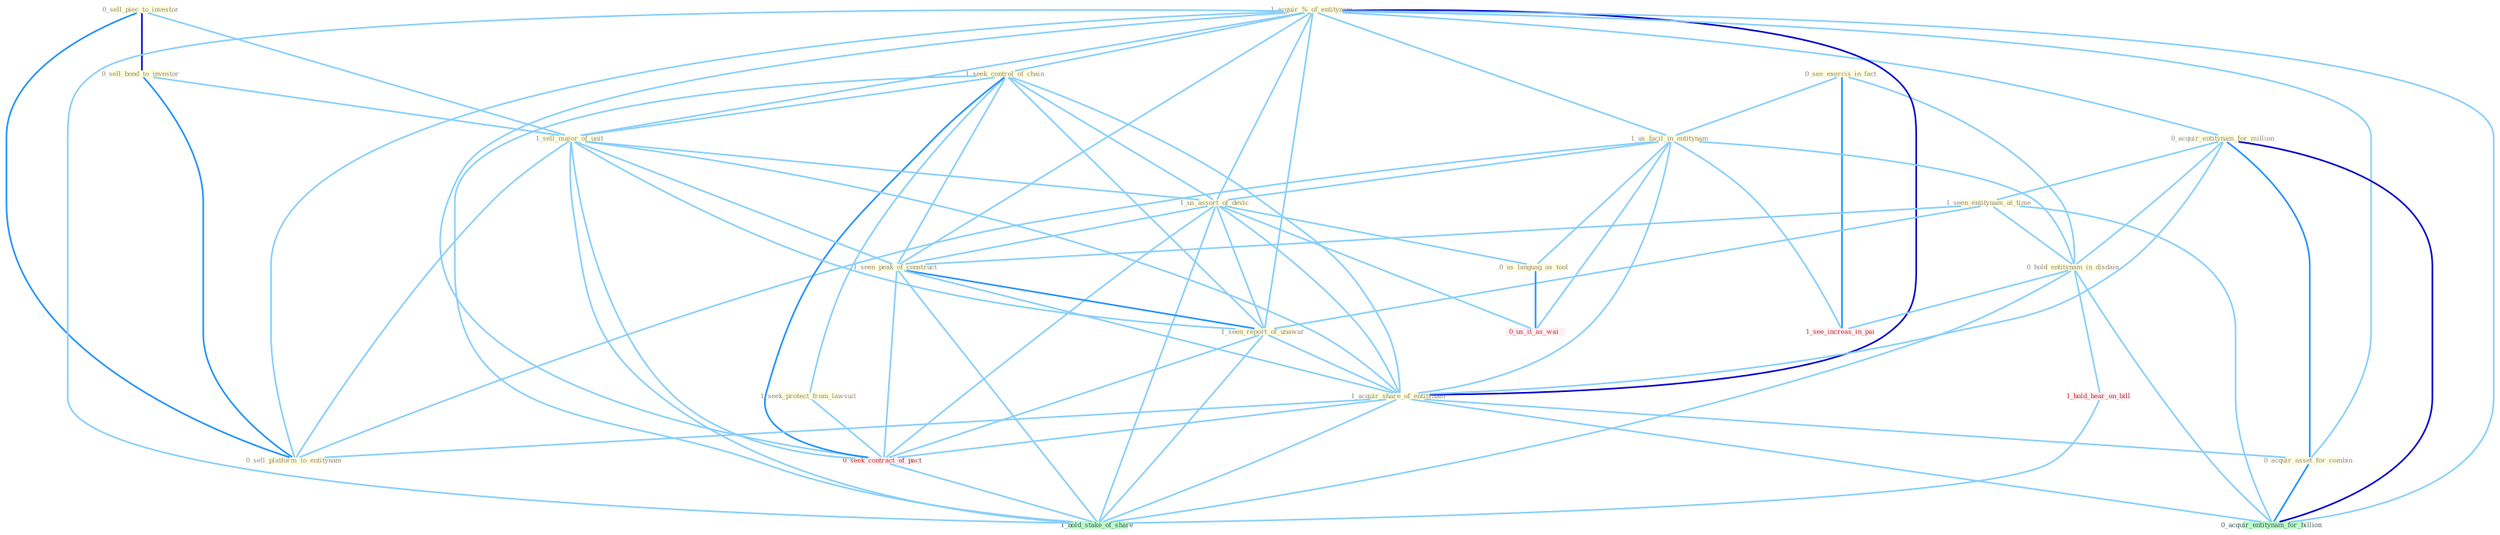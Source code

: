 Graph G{ 
    node
    [shape=polygon,style=filled,width=.5,height=.06,color="#BDFCC9",fixedsize=true,fontsize=4,
    fontcolor="#2f4f4f"];
    {node
    [color="#ffffe0", fontcolor="#8b7d6b"] "0_sell_piec_to_investor " "0_see_exercis_in_fact " "1_acquir_%_of_entitynam " "0_sell_bond_to_investor " "1_us_facil_in_entitynam " "0_acquir_entitynam_for_million " "1_seek_control_of_chain " "1_sell_major_of_unit " "1_us_assort_of_devic " "1_seek_protect_from_lawsuit " "1_seen_entitynam_at_time " "0_us_languag_as_tool " "1_seen_peak_of_construct " "0_hold_entitynam_in_disdain " "1_seen_report_of_unawar " "1_acquir_share_of_entitynam " "0_acquir_asset_for_combin " "0_sell_platform_to_entitynam "}
{node [color="#fff0f5", fontcolor="#b22222"] "0_seek_contract_of_pact " "0_us_it_as_wai " "1_see_increas_in_pai " "1_hold_hear_on_bill "}
edge [color="#B0E2FF"];

	"0_sell_piec_to_investor " -- "0_sell_bond_to_investor " [w="3", color="#0000cd" , len=0.6];
	"0_sell_piec_to_investor " -- "1_sell_major_of_unit " [w="1", color="#87cefa" ];
	"0_sell_piec_to_investor " -- "0_sell_platform_to_entitynam " [w="2", color="#1e90ff" , len=0.8];
	"0_see_exercis_in_fact " -- "1_us_facil_in_entitynam " [w="1", color="#87cefa" ];
	"0_see_exercis_in_fact " -- "0_hold_entitynam_in_disdain " [w="1", color="#87cefa" ];
	"0_see_exercis_in_fact " -- "1_see_increas_in_pai " [w="2", color="#1e90ff" , len=0.8];
	"1_acquir_%_of_entitynam " -- "1_us_facil_in_entitynam " [w="1", color="#87cefa" ];
	"1_acquir_%_of_entitynam " -- "0_acquir_entitynam_for_million " [w="1", color="#87cefa" ];
	"1_acquir_%_of_entitynam " -- "1_seek_control_of_chain " [w="1", color="#87cefa" ];
	"1_acquir_%_of_entitynam " -- "1_sell_major_of_unit " [w="1", color="#87cefa" ];
	"1_acquir_%_of_entitynam " -- "1_us_assort_of_devic " [w="1", color="#87cefa" ];
	"1_acquir_%_of_entitynam " -- "1_seen_peak_of_construct " [w="1", color="#87cefa" ];
	"1_acquir_%_of_entitynam " -- "1_seen_report_of_unawar " [w="1", color="#87cefa" ];
	"1_acquir_%_of_entitynam " -- "1_acquir_share_of_entitynam " [w="3", color="#0000cd" , len=0.6];
	"1_acquir_%_of_entitynam " -- "0_acquir_asset_for_combin " [w="1", color="#87cefa" ];
	"1_acquir_%_of_entitynam " -- "0_sell_platform_to_entitynam " [w="1", color="#87cefa" ];
	"1_acquir_%_of_entitynam " -- "0_seek_contract_of_pact " [w="1", color="#87cefa" ];
	"1_acquir_%_of_entitynam " -- "0_acquir_entitynam_for_billion " [w="1", color="#87cefa" ];
	"1_acquir_%_of_entitynam " -- "1_hold_stake_of_share " [w="1", color="#87cefa" ];
	"0_sell_bond_to_investor " -- "1_sell_major_of_unit " [w="1", color="#87cefa" ];
	"0_sell_bond_to_investor " -- "0_sell_platform_to_entitynam " [w="2", color="#1e90ff" , len=0.8];
	"1_us_facil_in_entitynam " -- "1_us_assort_of_devic " [w="1", color="#87cefa" ];
	"1_us_facil_in_entitynam " -- "0_us_languag_as_tool " [w="1", color="#87cefa" ];
	"1_us_facil_in_entitynam " -- "0_hold_entitynam_in_disdain " [w="1", color="#87cefa" ];
	"1_us_facil_in_entitynam " -- "1_acquir_share_of_entitynam " [w="1", color="#87cefa" ];
	"1_us_facil_in_entitynam " -- "0_sell_platform_to_entitynam " [w="1", color="#87cefa" ];
	"1_us_facil_in_entitynam " -- "0_us_it_as_wai " [w="1", color="#87cefa" ];
	"1_us_facil_in_entitynam " -- "1_see_increas_in_pai " [w="1", color="#87cefa" ];
	"0_acquir_entitynam_for_million " -- "1_seen_entitynam_at_time " [w="1", color="#87cefa" ];
	"0_acquir_entitynam_for_million " -- "0_hold_entitynam_in_disdain " [w="1", color="#87cefa" ];
	"0_acquir_entitynam_for_million " -- "1_acquir_share_of_entitynam " [w="1", color="#87cefa" ];
	"0_acquir_entitynam_for_million " -- "0_acquir_asset_for_combin " [w="2", color="#1e90ff" , len=0.8];
	"0_acquir_entitynam_for_million " -- "0_acquir_entitynam_for_billion " [w="3", color="#0000cd" , len=0.6];
	"1_seek_control_of_chain " -- "1_sell_major_of_unit " [w="1", color="#87cefa" ];
	"1_seek_control_of_chain " -- "1_us_assort_of_devic " [w="1", color="#87cefa" ];
	"1_seek_control_of_chain " -- "1_seek_protect_from_lawsuit " [w="1", color="#87cefa" ];
	"1_seek_control_of_chain " -- "1_seen_peak_of_construct " [w="1", color="#87cefa" ];
	"1_seek_control_of_chain " -- "1_seen_report_of_unawar " [w="1", color="#87cefa" ];
	"1_seek_control_of_chain " -- "1_acquir_share_of_entitynam " [w="1", color="#87cefa" ];
	"1_seek_control_of_chain " -- "0_seek_contract_of_pact " [w="2", color="#1e90ff" , len=0.8];
	"1_seek_control_of_chain " -- "1_hold_stake_of_share " [w="1", color="#87cefa" ];
	"1_sell_major_of_unit " -- "1_us_assort_of_devic " [w="1", color="#87cefa" ];
	"1_sell_major_of_unit " -- "1_seen_peak_of_construct " [w="1", color="#87cefa" ];
	"1_sell_major_of_unit " -- "1_seen_report_of_unawar " [w="1", color="#87cefa" ];
	"1_sell_major_of_unit " -- "1_acquir_share_of_entitynam " [w="1", color="#87cefa" ];
	"1_sell_major_of_unit " -- "0_sell_platform_to_entitynam " [w="1", color="#87cefa" ];
	"1_sell_major_of_unit " -- "0_seek_contract_of_pact " [w="1", color="#87cefa" ];
	"1_sell_major_of_unit " -- "1_hold_stake_of_share " [w="1", color="#87cefa" ];
	"1_us_assort_of_devic " -- "0_us_languag_as_tool " [w="1", color="#87cefa" ];
	"1_us_assort_of_devic " -- "1_seen_peak_of_construct " [w="1", color="#87cefa" ];
	"1_us_assort_of_devic " -- "1_seen_report_of_unawar " [w="1", color="#87cefa" ];
	"1_us_assort_of_devic " -- "1_acquir_share_of_entitynam " [w="1", color="#87cefa" ];
	"1_us_assort_of_devic " -- "0_seek_contract_of_pact " [w="1", color="#87cefa" ];
	"1_us_assort_of_devic " -- "0_us_it_as_wai " [w="1", color="#87cefa" ];
	"1_us_assort_of_devic " -- "1_hold_stake_of_share " [w="1", color="#87cefa" ];
	"1_seek_protect_from_lawsuit " -- "0_seek_contract_of_pact " [w="1", color="#87cefa" ];
	"1_seen_entitynam_at_time " -- "1_seen_peak_of_construct " [w="1", color="#87cefa" ];
	"1_seen_entitynam_at_time " -- "0_hold_entitynam_in_disdain " [w="1", color="#87cefa" ];
	"1_seen_entitynam_at_time " -- "1_seen_report_of_unawar " [w="1", color="#87cefa" ];
	"1_seen_entitynam_at_time " -- "0_acquir_entitynam_for_billion " [w="1", color="#87cefa" ];
	"0_us_languag_as_tool " -- "0_us_it_as_wai " [w="2", color="#1e90ff" , len=0.8];
	"1_seen_peak_of_construct " -- "1_seen_report_of_unawar " [w="2", color="#1e90ff" , len=0.8];
	"1_seen_peak_of_construct " -- "1_acquir_share_of_entitynam " [w="1", color="#87cefa" ];
	"1_seen_peak_of_construct " -- "0_seek_contract_of_pact " [w="1", color="#87cefa" ];
	"1_seen_peak_of_construct " -- "1_hold_stake_of_share " [w="1", color="#87cefa" ];
	"0_hold_entitynam_in_disdain " -- "0_acquir_entitynam_for_billion " [w="1", color="#87cefa" ];
	"0_hold_entitynam_in_disdain " -- "1_see_increas_in_pai " [w="1", color="#87cefa" ];
	"0_hold_entitynam_in_disdain " -- "1_hold_hear_on_bill " [w="1", color="#87cefa" ];
	"0_hold_entitynam_in_disdain " -- "1_hold_stake_of_share " [w="1", color="#87cefa" ];
	"1_seen_report_of_unawar " -- "1_acquir_share_of_entitynam " [w="1", color="#87cefa" ];
	"1_seen_report_of_unawar " -- "0_seek_contract_of_pact " [w="1", color="#87cefa" ];
	"1_seen_report_of_unawar " -- "1_hold_stake_of_share " [w="1", color="#87cefa" ];
	"1_acquir_share_of_entitynam " -- "0_acquir_asset_for_combin " [w="1", color="#87cefa" ];
	"1_acquir_share_of_entitynam " -- "0_sell_platform_to_entitynam " [w="1", color="#87cefa" ];
	"1_acquir_share_of_entitynam " -- "0_seek_contract_of_pact " [w="1", color="#87cefa" ];
	"1_acquir_share_of_entitynam " -- "0_acquir_entitynam_for_billion " [w="1", color="#87cefa" ];
	"1_acquir_share_of_entitynam " -- "1_hold_stake_of_share " [w="1", color="#87cefa" ];
	"0_acquir_asset_for_combin " -- "0_acquir_entitynam_for_billion " [w="2", color="#1e90ff" , len=0.8];
	"0_seek_contract_of_pact " -- "1_hold_stake_of_share " [w="1", color="#87cefa" ];
	"1_hold_hear_on_bill " -- "1_hold_stake_of_share " [w="1", color="#87cefa" ];
}